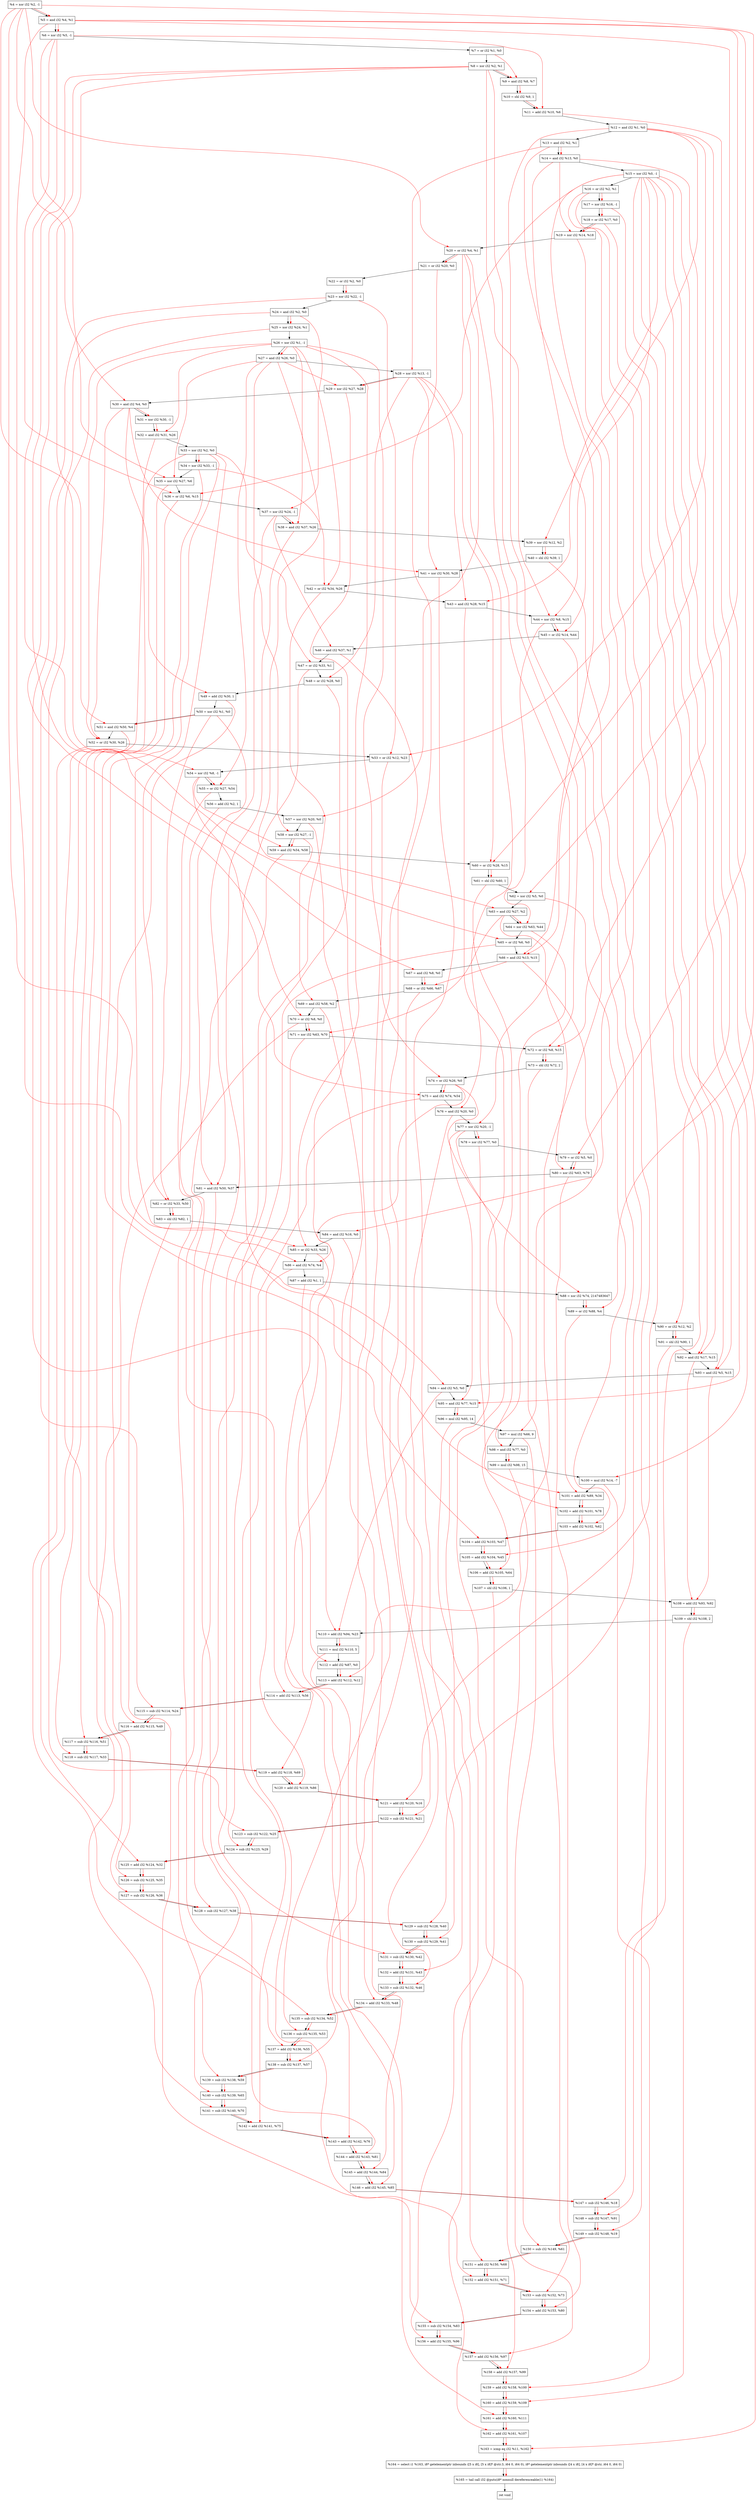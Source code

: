 digraph "DFG for'crackme' function" {
	Node0x21d6730[shape=record, label="  %4 = xor i32 %2, -1"];
	Node0x21d67f0[shape=record, label="  %5 = and i32 %4, %1"];
	Node0x21d6860[shape=record, label="  %6 = xor i32 %5, -1"];
	Node0x21d68d0[shape=record, label="  %7 = or i32 %1, %0"];
	Node0x21d6940[shape=record, label="  %8 = xor i32 %2, %1"];
	Node0x21d69b0[shape=record, label="  %9 = and i32 %8, %7"];
	Node0x21d6a20[shape=record, label="  %10 = shl i32 %9, 1"];
	Node0x21d6a90[shape=record, label="  %11 = add i32 %10, %6"];
	Node0x21d6b00[shape=record, label="  %12 = and i32 %1, %0"];
	Node0x21d6b70[shape=record, label="  %13 = and i32 %2, %1"];
	Node0x21d6be0[shape=record, label="  %14 = and i32 %13, %0"];
	Node0x21d6c50[shape=record, label="  %15 = xor i32 %0, -1"];
	Node0x21d6cc0[shape=record, label="  %16 = or i32 %2, %1"];
	Node0x21d6d30[shape=record, label="  %17 = xor i32 %16, -1"];
	Node0x21d6da0[shape=record, label="  %18 = or i32 %17, %0"];
	Node0x21d6e10[shape=record, label="  %19 = xor i32 %14, %18"];
	Node0x21d6e80[shape=record, label="  %20 = or i32 %4, %1"];
	Node0x21d6ef0[shape=record, label="  %21 = or i32 %20, %0"];
	Node0x21d6f60[shape=record, label="  %22 = or i32 %2, %0"];
	Node0x21d6fd0[shape=record, label="  %23 = xor i32 %22, -1"];
	Node0x21d7040[shape=record, label="  %24 = and i32 %2, %0"];
	Node0x21d70b0[shape=record, label="  %25 = xor i32 %24, %1"];
	Node0x21d7120[shape=record, label="  %26 = xor i32 %1, -1"];
	Node0x21d7190[shape=record, label="  %27 = and i32 %26, %0"];
	Node0x21d7200[shape=record, label="  %28 = xor i32 %13, -1"];
	Node0x21d7270[shape=record, label="  %29 = xor i32 %27, %28"];
	Node0x21d72e0[shape=record, label="  %30 = and i32 %4, %0"];
	Node0x21d7350[shape=record, label="  %31 = xor i32 %30, -1"];
	Node0x21d73c0[shape=record, label="  %32 = and i32 %31, %26"];
	Node0x21d7640[shape=record, label="  %33 = xor i32 %2, %0"];
	Node0x21d76b0[shape=record, label="  %34 = xor i32 %33, -1"];
	Node0x21d7720[shape=record, label="  %35 = xor i32 %27, %6"];
	Node0x21d7790[shape=record, label="  %36 = or i32 %6, %15"];
	Node0x21d7800[shape=record, label="  %37 = xor i32 %24, -1"];
	Node0x21d7870[shape=record, label="  %38 = and i32 %37, %26"];
	Node0x21d78e0[shape=record, label="  %39 = xor i32 %12, %2"];
	Node0x21d7950[shape=record, label="  %40 = shl i32 %39, 1"];
	Node0x21d79c0[shape=record, label="  %41 = xor i32 %30, %28"];
	Node0x21d7a30[shape=record, label="  %42 = or i32 %34, %26"];
	Node0x21d7aa0[shape=record, label="  %43 = and i32 %28, %15"];
	Node0x21d7b10[shape=record, label="  %44 = xor i32 %8, %15"];
	Node0x21d7b80[shape=record, label="  %45 = or i32 %14, %44"];
	Node0x21d7bf0[shape=record, label="  %46 = and i32 %37, %1"];
	Node0x21d7c60[shape=record, label="  %47 = or i32 %33, %1"];
	Node0x21d7cd0[shape=record, label="  %48 = or i32 %28, %0"];
	Node0x21d7d40[shape=record, label="  %49 = add i32 %30, 1"];
	Node0x21d7db0[shape=record, label="  %50 = xor i32 %1, %0"];
	Node0x21d7e20[shape=record, label="  %51 = and i32 %50, %4"];
	Node0x21d7e90[shape=record, label="  %52 = or i32 %30, %26"];
	Node0x21d7f00[shape=record, label="  %53 = or i32 %12, %23"];
	Node0x21d7f70[shape=record, label="  %54 = xor i32 %8, -1"];
	Node0x21d7fe0[shape=record, label="  %55 = or i32 %27, %54"];
	Node0x21d8050[shape=record, label="  %56 = add i32 %2, 1"];
	Node0x21d80c0[shape=record, label="  %57 = xor i32 %20, %0"];
	Node0x21d8130[shape=record, label="  %58 = xor i32 %27, -1"];
	Node0x21d81a0[shape=record, label="  %59 = and i32 %54, %58"];
	Node0x21d8210[shape=record, label="  %60 = or i32 %28, %15"];
	Node0x21d8280[shape=record, label="  %61 = shl i32 %60, 1"];
	Node0x21d82f0[shape=record, label="  %62 = xor i32 %5, %0"];
	Node0x21d8360[shape=record, label="  %63 = and i32 %27, %2"];
	Node0x21d83d0[shape=record, label="  %64 = xor i32 %63, %44"];
	Node0x21d8850[shape=record, label="  %65 = or i32 %6, %0"];
	Node0x21d88c0[shape=record, label="  %66 = and i32 %13, %15"];
	Node0x21d8930[shape=record, label="  %67 = and i32 %8, %0"];
	Node0x21d89a0[shape=record, label="  %68 = or i32 %66, %67"];
	Node0x21d8a10[shape=record, label="  %69 = and i32 %58, %2"];
	Node0x21d8a80[shape=record, label="  %70 = or i32 %8, %0"];
	Node0x21d8af0[shape=record, label="  %71 = xor i32 %63, %70"];
	Node0x21d8b60[shape=record, label="  %72 = or i32 %8, %15"];
	Node0x21d8c00[shape=record, label="  %73 = shl i32 %72, 2"];
	Node0x21d8c70[shape=record, label="  %74 = or i32 %26, %0"];
	Node0x21d8ce0[shape=record, label="  %75 = and i32 %74, %54"];
	Node0x21d8d50[shape=record, label="  %76 = and i32 %20, %0"];
	Node0x21d8dc0[shape=record, label="  %77 = xor i32 %20, -1"];
	Node0x21d8e30[shape=record, label="  %78 = xor i32 %77, %0"];
	Node0x21d8ea0[shape=record, label="  %79 = or i32 %5, %0"];
	Node0x21d8f10[shape=record, label="  %80 = xor i32 %63, %79"];
	Node0x21d8f80[shape=record, label="  %81 = and i32 %50, %37"];
	Node0x21d8ff0[shape=record, label="  %82 = or i32 %33, %50"];
	Node0x21d9060[shape=record, label="  %83 = shl i32 %82, 1"];
	Node0x21d90d0[shape=record, label="  %84 = and i32 %16, %0"];
	Node0x21d9140[shape=record, label="  %85 = or i32 %33, %26"];
	Node0x21d91b0[shape=record, label="  %86 = and i32 %74, %4"];
	Node0x21d9220[shape=record, label="  %87 = add i32 %1, 1"];
	Node0x21d92c0[shape=record, label="  %88 = xor i32 %74, 2147483647"];
	Node0x21d9330[shape=record, label="  %89 = or i32 %88, %4"];
	Node0x21d93a0[shape=record, label="  %90 = or i32 %12, %2"];
	Node0x21d9410[shape=record, label="  %91 = shl i32 %90, 1"];
	Node0x21d9480[shape=record, label="  %92 = and i32 %17, %15"];
	Node0x21d94f0[shape=record, label="  %93 = and i32 %5, %15"];
	Node0x21d9560[shape=record, label="  %94 = and i32 %5, %0"];
	Node0x21d95d0[shape=record, label="  %95 = and i32 %77, %15"];
	Node0x21d9670[shape=record, label="  %96 = mul i32 %95, 14"];
	Node0x21d9710[shape=record, label="  %97 = mul i32 %66, 9"];
	Node0x21d9780[shape=record, label="  %98 = and i32 %77, %0"];
	Node0x21d9820[shape=record, label="  %99 = mul i32 %98, 15"];
	Node0x21d98c0[shape=record, label="  %100 = mul i32 %14, -7"];
	Node0x21d9930[shape=record, label="  %101 = add i32 %89, %34"];
	Node0x21d99a0[shape=record, label="  %102 = add i32 %101, %78"];
	Node0x21d9a10[shape=record, label="  %103 = add i32 %102, %62"];
	Node0x21d9a80[shape=record, label="  %104 = add i32 %103, %47"];
	Node0x21d9af0[shape=record, label="  %105 = add i32 %104, %45"];
	Node0x21d9b60[shape=record, label="  %106 = add i32 %105, %64"];
	Node0x21d9bd0[shape=record, label="  %107 = shl i32 %106, 1"];
	Node0x21d9c40[shape=record, label="  %108 = add i32 %93, %92"];
	Node0x21d9cb0[shape=record, label="  %109 = shl i32 %108, 2"];
	Node0x21d9d20[shape=record, label="  %110 = add i32 %94, %23"];
	Node0x21d9dc0[shape=record, label="  %111 = mul i32 %110, 5"];
	Node0x21d9e30[shape=record, label="  %112 = add i32 %87, %0"];
	Node0x21d9ea0[shape=record, label="  %113 = add i32 %112, %12"];
	Node0x21d9f10[shape=record, label="  %114 = add i32 %113, %56"];
	Node0x21d9f80[shape=record, label="  %115 = sub i32 %114, %24"];
	Node0x21d9ff0[shape=record, label="  %116 = add i32 %115, %49"];
	Node0x21da060[shape=record, label="  %117 = sub i32 %116, %51"];
	Node0x21da0d0[shape=record, label="  %118 = sub i32 %117, %33"];
	Node0x21da140[shape=record, label="  %119 = add i32 %118, %69"];
	Node0x21da1b0[shape=record, label="  %120 = add i32 %119, %86"];
	Node0x21da220[shape=record, label="  %121 = add i32 %120, %16"];
	Node0x21da290[shape=record, label="  %122 = sub i32 %121, %21"];
	Node0x21da300[shape=record, label="  %123 = sub i32 %122, %25"];
	Node0x21da370[shape=record, label="  %124 = sub i32 %123, %29"];
	Node0x21da3e0[shape=record, label="  %125 = add i32 %124, %32"];
	Node0x21da450[shape=record, label="  %126 = sub i32 %125, %35"];
	Node0x21da4c0[shape=record, label="  %127 = sub i32 %126, %36"];
	Node0x21da530[shape=record, label="  %128 = sub i32 %127, %38"];
	Node0x21dadb0[shape=record, label="  %129 = sub i32 %128, %40"];
	Node0x21dae20[shape=record, label="  %130 = sub i32 %129, %41"];
	Node0x21dae90[shape=record, label="  %131 = sub i32 %130, %42"];
	Node0x21daf00[shape=record, label="  %132 = add i32 %131, %43"];
	Node0x21daf70[shape=record, label="  %133 = sub i32 %132, %46"];
	Node0x21dafe0[shape=record, label="  %134 = add i32 %133, %48"];
	Node0x21db050[shape=record, label="  %135 = sub i32 %134, %52"];
	Node0x21db0c0[shape=record, label="  %136 = sub i32 %135, %53"];
	Node0x21db130[shape=record, label="  %137 = add i32 %136, %55"];
	Node0x21db1a0[shape=record, label="  %138 = sub i32 %137, %57"];
	Node0x21db210[shape=record, label="  %139 = sub i32 %138, %59"];
	Node0x21db280[shape=record, label="  %140 = sub i32 %139, %65"];
	Node0x21db2f0[shape=record, label="  %141 = sub i32 %140, %70"];
	Node0x21db360[shape=record, label="  %142 = add i32 %141, %75"];
	Node0x21db3d0[shape=record, label="  %143 = add i32 %142, %76"];
	Node0x21db440[shape=record, label="  %144 = add i32 %143, %81"];
	Node0x21db4b0[shape=record, label="  %145 = add i32 %144, %84"];
	Node0x21db520[shape=record, label="  %146 = add i32 %145, %85"];
	Node0x21db590[shape=record, label="  %147 = sub i32 %146, %18"];
	Node0x21db600[shape=record, label="  %148 = sub i32 %147, %91"];
	Node0x21db670[shape=record, label="  %149 = sub i32 %148, %19"];
	Node0x21db6e0[shape=record, label="  %150 = sub i32 %149, %61"];
	Node0x21db750[shape=record, label="  %151 = add i32 %150, %68"];
	Node0x21db7c0[shape=record, label="  %152 = add i32 %151, %71"];
	Node0x21db830[shape=record, label="  %153 = sub i32 %152, %73"];
	Node0x21db8a0[shape=record, label="  %154 = add i32 %153, %80"];
	Node0x21db910[shape=record, label="  %155 = sub i32 %154, %83"];
	Node0x21db980[shape=record, label="  %156 = add i32 %155, %96"];
	Node0x21db9f0[shape=record, label="  %157 = add i32 %156, %97"];
	Node0x21dba60[shape=record, label="  %158 = add i32 %157, %99"];
	Node0x21dbad0[shape=record, label="  %159 = add i32 %158, %100"];
	Node0x21dbb40[shape=record, label="  %160 = add i32 %159, %109"];
	Node0x21dbbb0[shape=record, label="  %161 = add i32 %160, %111"];
	Node0x21dbc20[shape=record, label="  %162 = add i32 %161, %107"];
	Node0x21dbc90[shape=record, label="  %163 = icmp eq i32 %11, %162"];
	Node0x2176268[shape=record, label="  %164 = select i1 %163, i8* getelementptr inbounds ([5 x i8], [5 x i8]* @str.3, i64 0, i64 0), i8* getelementptr inbounds ([4 x i8], [4 x i8]* @str, i64 0, i64 0)"];
	Node0x21dbf20[shape=record, label="  %165 = tail call i32 @puts(i8* nonnull dereferenceable(1) %164)"];
	Node0x21dbf70[shape=record, label="  ret void"];
	Node0x21d6730 -> Node0x21d67f0;
	Node0x21d67f0 -> Node0x21d6860;
	Node0x21d6860 -> Node0x21d68d0;
	Node0x21d68d0 -> Node0x21d6940;
	Node0x21d6940 -> Node0x21d69b0;
	Node0x21d69b0 -> Node0x21d6a20;
	Node0x21d6a20 -> Node0x21d6a90;
	Node0x21d6a90 -> Node0x21d6b00;
	Node0x21d6b00 -> Node0x21d6b70;
	Node0x21d6b70 -> Node0x21d6be0;
	Node0x21d6be0 -> Node0x21d6c50;
	Node0x21d6c50 -> Node0x21d6cc0;
	Node0x21d6cc0 -> Node0x21d6d30;
	Node0x21d6d30 -> Node0x21d6da0;
	Node0x21d6da0 -> Node0x21d6e10;
	Node0x21d6e10 -> Node0x21d6e80;
	Node0x21d6e80 -> Node0x21d6ef0;
	Node0x21d6ef0 -> Node0x21d6f60;
	Node0x21d6f60 -> Node0x21d6fd0;
	Node0x21d6fd0 -> Node0x21d7040;
	Node0x21d7040 -> Node0x21d70b0;
	Node0x21d70b0 -> Node0x21d7120;
	Node0x21d7120 -> Node0x21d7190;
	Node0x21d7190 -> Node0x21d7200;
	Node0x21d7200 -> Node0x21d7270;
	Node0x21d7270 -> Node0x21d72e0;
	Node0x21d72e0 -> Node0x21d7350;
	Node0x21d7350 -> Node0x21d73c0;
	Node0x21d73c0 -> Node0x21d7640;
	Node0x21d7640 -> Node0x21d76b0;
	Node0x21d76b0 -> Node0x21d7720;
	Node0x21d7720 -> Node0x21d7790;
	Node0x21d7790 -> Node0x21d7800;
	Node0x21d7800 -> Node0x21d7870;
	Node0x21d7870 -> Node0x21d78e0;
	Node0x21d78e0 -> Node0x21d7950;
	Node0x21d7950 -> Node0x21d79c0;
	Node0x21d79c0 -> Node0x21d7a30;
	Node0x21d7a30 -> Node0x21d7aa0;
	Node0x21d7aa0 -> Node0x21d7b10;
	Node0x21d7b10 -> Node0x21d7b80;
	Node0x21d7b80 -> Node0x21d7bf0;
	Node0x21d7bf0 -> Node0x21d7c60;
	Node0x21d7c60 -> Node0x21d7cd0;
	Node0x21d7cd0 -> Node0x21d7d40;
	Node0x21d7d40 -> Node0x21d7db0;
	Node0x21d7db0 -> Node0x21d7e20;
	Node0x21d7e20 -> Node0x21d7e90;
	Node0x21d7e90 -> Node0x21d7f00;
	Node0x21d7f00 -> Node0x21d7f70;
	Node0x21d7f70 -> Node0x21d7fe0;
	Node0x21d7fe0 -> Node0x21d8050;
	Node0x21d8050 -> Node0x21d80c0;
	Node0x21d80c0 -> Node0x21d8130;
	Node0x21d8130 -> Node0x21d81a0;
	Node0x21d81a0 -> Node0x21d8210;
	Node0x21d8210 -> Node0x21d8280;
	Node0x21d8280 -> Node0x21d82f0;
	Node0x21d82f0 -> Node0x21d8360;
	Node0x21d8360 -> Node0x21d83d0;
	Node0x21d83d0 -> Node0x21d8850;
	Node0x21d8850 -> Node0x21d88c0;
	Node0x21d88c0 -> Node0x21d8930;
	Node0x21d8930 -> Node0x21d89a0;
	Node0x21d89a0 -> Node0x21d8a10;
	Node0x21d8a10 -> Node0x21d8a80;
	Node0x21d8a80 -> Node0x21d8af0;
	Node0x21d8af0 -> Node0x21d8b60;
	Node0x21d8b60 -> Node0x21d8c00;
	Node0x21d8c00 -> Node0x21d8c70;
	Node0x21d8c70 -> Node0x21d8ce0;
	Node0x21d8ce0 -> Node0x21d8d50;
	Node0x21d8d50 -> Node0x21d8dc0;
	Node0x21d8dc0 -> Node0x21d8e30;
	Node0x21d8e30 -> Node0x21d8ea0;
	Node0x21d8ea0 -> Node0x21d8f10;
	Node0x21d8f10 -> Node0x21d8f80;
	Node0x21d8f80 -> Node0x21d8ff0;
	Node0x21d8ff0 -> Node0x21d9060;
	Node0x21d9060 -> Node0x21d90d0;
	Node0x21d90d0 -> Node0x21d9140;
	Node0x21d9140 -> Node0x21d91b0;
	Node0x21d91b0 -> Node0x21d9220;
	Node0x21d9220 -> Node0x21d92c0;
	Node0x21d92c0 -> Node0x21d9330;
	Node0x21d9330 -> Node0x21d93a0;
	Node0x21d93a0 -> Node0x21d9410;
	Node0x21d9410 -> Node0x21d9480;
	Node0x21d9480 -> Node0x21d94f0;
	Node0x21d94f0 -> Node0x21d9560;
	Node0x21d9560 -> Node0x21d95d0;
	Node0x21d95d0 -> Node0x21d9670;
	Node0x21d9670 -> Node0x21d9710;
	Node0x21d9710 -> Node0x21d9780;
	Node0x21d9780 -> Node0x21d9820;
	Node0x21d9820 -> Node0x21d98c0;
	Node0x21d98c0 -> Node0x21d9930;
	Node0x21d9930 -> Node0x21d99a0;
	Node0x21d99a0 -> Node0x21d9a10;
	Node0x21d9a10 -> Node0x21d9a80;
	Node0x21d9a80 -> Node0x21d9af0;
	Node0x21d9af0 -> Node0x21d9b60;
	Node0x21d9b60 -> Node0x21d9bd0;
	Node0x21d9bd0 -> Node0x21d9c40;
	Node0x21d9c40 -> Node0x21d9cb0;
	Node0x21d9cb0 -> Node0x21d9d20;
	Node0x21d9d20 -> Node0x21d9dc0;
	Node0x21d9dc0 -> Node0x21d9e30;
	Node0x21d9e30 -> Node0x21d9ea0;
	Node0x21d9ea0 -> Node0x21d9f10;
	Node0x21d9f10 -> Node0x21d9f80;
	Node0x21d9f80 -> Node0x21d9ff0;
	Node0x21d9ff0 -> Node0x21da060;
	Node0x21da060 -> Node0x21da0d0;
	Node0x21da0d0 -> Node0x21da140;
	Node0x21da140 -> Node0x21da1b0;
	Node0x21da1b0 -> Node0x21da220;
	Node0x21da220 -> Node0x21da290;
	Node0x21da290 -> Node0x21da300;
	Node0x21da300 -> Node0x21da370;
	Node0x21da370 -> Node0x21da3e0;
	Node0x21da3e0 -> Node0x21da450;
	Node0x21da450 -> Node0x21da4c0;
	Node0x21da4c0 -> Node0x21da530;
	Node0x21da530 -> Node0x21dadb0;
	Node0x21dadb0 -> Node0x21dae20;
	Node0x21dae20 -> Node0x21dae90;
	Node0x21dae90 -> Node0x21daf00;
	Node0x21daf00 -> Node0x21daf70;
	Node0x21daf70 -> Node0x21dafe0;
	Node0x21dafe0 -> Node0x21db050;
	Node0x21db050 -> Node0x21db0c0;
	Node0x21db0c0 -> Node0x21db130;
	Node0x21db130 -> Node0x21db1a0;
	Node0x21db1a0 -> Node0x21db210;
	Node0x21db210 -> Node0x21db280;
	Node0x21db280 -> Node0x21db2f0;
	Node0x21db2f0 -> Node0x21db360;
	Node0x21db360 -> Node0x21db3d0;
	Node0x21db3d0 -> Node0x21db440;
	Node0x21db440 -> Node0x21db4b0;
	Node0x21db4b0 -> Node0x21db520;
	Node0x21db520 -> Node0x21db590;
	Node0x21db590 -> Node0x21db600;
	Node0x21db600 -> Node0x21db670;
	Node0x21db670 -> Node0x21db6e0;
	Node0x21db6e0 -> Node0x21db750;
	Node0x21db750 -> Node0x21db7c0;
	Node0x21db7c0 -> Node0x21db830;
	Node0x21db830 -> Node0x21db8a0;
	Node0x21db8a0 -> Node0x21db910;
	Node0x21db910 -> Node0x21db980;
	Node0x21db980 -> Node0x21db9f0;
	Node0x21db9f0 -> Node0x21dba60;
	Node0x21dba60 -> Node0x21dbad0;
	Node0x21dbad0 -> Node0x21dbb40;
	Node0x21dbb40 -> Node0x21dbbb0;
	Node0x21dbbb0 -> Node0x21dbc20;
	Node0x21dbc20 -> Node0x21dbc90;
	Node0x21dbc90 -> Node0x2176268;
	Node0x2176268 -> Node0x21dbf20;
	Node0x21dbf20 -> Node0x21dbf70;
edge [color=red]
	Node0x21d6730 -> Node0x21d67f0;
	Node0x21d67f0 -> Node0x21d6860;
	Node0x21d6940 -> Node0x21d69b0;
	Node0x21d68d0 -> Node0x21d69b0;
	Node0x21d69b0 -> Node0x21d6a20;
	Node0x21d6a20 -> Node0x21d6a90;
	Node0x21d6860 -> Node0x21d6a90;
	Node0x21d6b70 -> Node0x21d6be0;
	Node0x21d6cc0 -> Node0x21d6d30;
	Node0x21d6d30 -> Node0x21d6da0;
	Node0x21d6be0 -> Node0x21d6e10;
	Node0x21d6da0 -> Node0x21d6e10;
	Node0x21d6730 -> Node0x21d6e80;
	Node0x21d6e80 -> Node0x21d6ef0;
	Node0x21d6f60 -> Node0x21d6fd0;
	Node0x21d7040 -> Node0x21d70b0;
	Node0x21d7120 -> Node0x21d7190;
	Node0x21d6b70 -> Node0x21d7200;
	Node0x21d7190 -> Node0x21d7270;
	Node0x21d7200 -> Node0x21d7270;
	Node0x21d6730 -> Node0x21d72e0;
	Node0x21d72e0 -> Node0x21d7350;
	Node0x21d7350 -> Node0x21d73c0;
	Node0x21d7120 -> Node0x21d73c0;
	Node0x21d7640 -> Node0x21d76b0;
	Node0x21d7190 -> Node0x21d7720;
	Node0x21d6860 -> Node0x21d7720;
	Node0x21d6860 -> Node0x21d7790;
	Node0x21d6c50 -> Node0x21d7790;
	Node0x21d7040 -> Node0x21d7800;
	Node0x21d7800 -> Node0x21d7870;
	Node0x21d7120 -> Node0x21d7870;
	Node0x21d6b00 -> Node0x21d78e0;
	Node0x21d78e0 -> Node0x21d7950;
	Node0x21d72e0 -> Node0x21d79c0;
	Node0x21d7200 -> Node0x21d79c0;
	Node0x21d76b0 -> Node0x21d7a30;
	Node0x21d7120 -> Node0x21d7a30;
	Node0x21d7200 -> Node0x21d7aa0;
	Node0x21d6c50 -> Node0x21d7aa0;
	Node0x21d6940 -> Node0x21d7b10;
	Node0x21d6c50 -> Node0x21d7b10;
	Node0x21d6be0 -> Node0x21d7b80;
	Node0x21d7b10 -> Node0x21d7b80;
	Node0x21d7800 -> Node0x21d7bf0;
	Node0x21d7640 -> Node0x21d7c60;
	Node0x21d7200 -> Node0x21d7cd0;
	Node0x21d72e0 -> Node0x21d7d40;
	Node0x21d7db0 -> Node0x21d7e20;
	Node0x21d6730 -> Node0x21d7e20;
	Node0x21d72e0 -> Node0x21d7e90;
	Node0x21d7120 -> Node0x21d7e90;
	Node0x21d6b00 -> Node0x21d7f00;
	Node0x21d6fd0 -> Node0x21d7f00;
	Node0x21d6940 -> Node0x21d7f70;
	Node0x21d7190 -> Node0x21d7fe0;
	Node0x21d7f70 -> Node0x21d7fe0;
	Node0x21d6e80 -> Node0x21d80c0;
	Node0x21d7190 -> Node0x21d8130;
	Node0x21d7f70 -> Node0x21d81a0;
	Node0x21d8130 -> Node0x21d81a0;
	Node0x21d7200 -> Node0x21d8210;
	Node0x21d6c50 -> Node0x21d8210;
	Node0x21d8210 -> Node0x21d8280;
	Node0x21d67f0 -> Node0x21d82f0;
	Node0x21d7190 -> Node0x21d8360;
	Node0x21d8360 -> Node0x21d83d0;
	Node0x21d7b10 -> Node0x21d83d0;
	Node0x21d6860 -> Node0x21d8850;
	Node0x21d6b70 -> Node0x21d88c0;
	Node0x21d6c50 -> Node0x21d88c0;
	Node0x21d6940 -> Node0x21d8930;
	Node0x21d88c0 -> Node0x21d89a0;
	Node0x21d8930 -> Node0x21d89a0;
	Node0x21d8130 -> Node0x21d8a10;
	Node0x21d6940 -> Node0x21d8a80;
	Node0x21d8360 -> Node0x21d8af0;
	Node0x21d8a80 -> Node0x21d8af0;
	Node0x21d6940 -> Node0x21d8b60;
	Node0x21d6c50 -> Node0x21d8b60;
	Node0x21d8b60 -> Node0x21d8c00;
	Node0x21d7120 -> Node0x21d8c70;
	Node0x21d8c70 -> Node0x21d8ce0;
	Node0x21d7f70 -> Node0x21d8ce0;
	Node0x21d6e80 -> Node0x21d8d50;
	Node0x21d6e80 -> Node0x21d8dc0;
	Node0x21d8dc0 -> Node0x21d8e30;
	Node0x21d67f0 -> Node0x21d8ea0;
	Node0x21d8360 -> Node0x21d8f10;
	Node0x21d8ea0 -> Node0x21d8f10;
	Node0x21d7db0 -> Node0x21d8f80;
	Node0x21d7800 -> Node0x21d8f80;
	Node0x21d7640 -> Node0x21d8ff0;
	Node0x21d7db0 -> Node0x21d8ff0;
	Node0x21d8ff0 -> Node0x21d9060;
	Node0x21d6cc0 -> Node0x21d90d0;
	Node0x21d7640 -> Node0x21d9140;
	Node0x21d7120 -> Node0x21d9140;
	Node0x21d8c70 -> Node0x21d91b0;
	Node0x21d6730 -> Node0x21d91b0;
	Node0x21d8c70 -> Node0x21d92c0;
	Node0x21d92c0 -> Node0x21d9330;
	Node0x21d6730 -> Node0x21d9330;
	Node0x21d6b00 -> Node0x21d93a0;
	Node0x21d93a0 -> Node0x21d9410;
	Node0x21d6d30 -> Node0x21d9480;
	Node0x21d6c50 -> Node0x21d9480;
	Node0x21d67f0 -> Node0x21d94f0;
	Node0x21d6c50 -> Node0x21d94f0;
	Node0x21d67f0 -> Node0x21d9560;
	Node0x21d8dc0 -> Node0x21d95d0;
	Node0x21d6c50 -> Node0x21d95d0;
	Node0x21d95d0 -> Node0x21d9670;
	Node0x21d88c0 -> Node0x21d9710;
	Node0x21d8dc0 -> Node0x21d9780;
	Node0x21d9780 -> Node0x21d9820;
	Node0x21d6be0 -> Node0x21d98c0;
	Node0x21d9330 -> Node0x21d9930;
	Node0x21d76b0 -> Node0x21d9930;
	Node0x21d9930 -> Node0x21d99a0;
	Node0x21d8e30 -> Node0x21d99a0;
	Node0x21d99a0 -> Node0x21d9a10;
	Node0x21d82f0 -> Node0x21d9a10;
	Node0x21d9a10 -> Node0x21d9a80;
	Node0x21d7c60 -> Node0x21d9a80;
	Node0x21d9a80 -> Node0x21d9af0;
	Node0x21d7b80 -> Node0x21d9af0;
	Node0x21d9af0 -> Node0x21d9b60;
	Node0x21d83d0 -> Node0x21d9b60;
	Node0x21d9b60 -> Node0x21d9bd0;
	Node0x21d94f0 -> Node0x21d9c40;
	Node0x21d9480 -> Node0x21d9c40;
	Node0x21d9c40 -> Node0x21d9cb0;
	Node0x21d9560 -> Node0x21d9d20;
	Node0x21d6fd0 -> Node0x21d9d20;
	Node0x21d9d20 -> Node0x21d9dc0;
	Node0x21d9220 -> Node0x21d9e30;
	Node0x21d9e30 -> Node0x21d9ea0;
	Node0x21d6b00 -> Node0x21d9ea0;
	Node0x21d9ea0 -> Node0x21d9f10;
	Node0x21d8050 -> Node0x21d9f10;
	Node0x21d9f10 -> Node0x21d9f80;
	Node0x21d7040 -> Node0x21d9f80;
	Node0x21d9f80 -> Node0x21d9ff0;
	Node0x21d7d40 -> Node0x21d9ff0;
	Node0x21d9ff0 -> Node0x21da060;
	Node0x21d7e20 -> Node0x21da060;
	Node0x21da060 -> Node0x21da0d0;
	Node0x21d7640 -> Node0x21da0d0;
	Node0x21da0d0 -> Node0x21da140;
	Node0x21d8a10 -> Node0x21da140;
	Node0x21da140 -> Node0x21da1b0;
	Node0x21d91b0 -> Node0x21da1b0;
	Node0x21da1b0 -> Node0x21da220;
	Node0x21d6cc0 -> Node0x21da220;
	Node0x21da220 -> Node0x21da290;
	Node0x21d6ef0 -> Node0x21da290;
	Node0x21da290 -> Node0x21da300;
	Node0x21d70b0 -> Node0x21da300;
	Node0x21da300 -> Node0x21da370;
	Node0x21d7270 -> Node0x21da370;
	Node0x21da370 -> Node0x21da3e0;
	Node0x21d73c0 -> Node0x21da3e0;
	Node0x21da3e0 -> Node0x21da450;
	Node0x21d7720 -> Node0x21da450;
	Node0x21da450 -> Node0x21da4c0;
	Node0x21d7790 -> Node0x21da4c0;
	Node0x21da4c0 -> Node0x21da530;
	Node0x21d7870 -> Node0x21da530;
	Node0x21da530 -> Node0x21dadb0;
	Node0x21d7950 -> Node0x21dadb0;
	Node0x21dadb0 -> Node0x21dae20;
	Node0x21d79c0 -> Node0x21dae20;
	Node0x21dae20 -> Node0x21dae90;
	Node0x21d7a30 -> Node0x21dae90;
	Node0x21dae90 -> Node0x21daf00;
	Node0x21d7aa0 -> Node0x21daf00;
	Node0x21daf00 -> Node0x21daf70;
	Node0x21d7bf0 -> Node0x21daf70;
	Node0x21daf70 -> Node0x21dafe0;
	Node0x21d7cd0 -> Node0x21dafe0;
	Node0x21dafe0 -> Node0x21db050;
	Node0x21d7e90 -> Node0x21db050;
	Node0x21db050 -> Node0x21db0c0;
	Node0x21d7f00 -> Node0x21db0c0;
	Node0x21db0c0 -> Node0x21db130;
	Node0x21d7fe0 -> Node0x21db130;
	Node0x21db130 -> Node0x21db1a0;
	Node0x21d80c0 -> Node0x21db1a0;
	Node0x21db1a0 -> Node0x21db210;
	Node0x21d81a0 -> Node0x21db210;
	Node0x21db210 -> Node0x21db280;
	Node0x21d8850 -> Node0x21db280;
	Node0x21db280 -> Node0x21db2f0;
	Node0x21d8a80 -> Node0x21db2f0;
	Node0x21db2f0 -> Node0x21db360;
	Node0x21d8ce0 -> Node0x21db360;
	Node0x21db360 -> Node0x21db3d0;
	Node0x21d8d50 -> Node0x21db3d0;
	Node0x21db3d0 -> Node0x21db440;
	Node0x21d8f80 -> Node0x21db440;
	Node0x21db440 -> Node0x21db4b0;
	Node0x21d90d0 -> Node0x21db4b0;
	Node0x21db4b0 -> Node0x21db520;
	Node0x21d9140 -> Node0x21db520;
	Node0x21db520 -> Node0x21db590;
	Node0x21d6da0 -> Node0x21db590;
	Node0x21db590 -> Node0x21db600;
	Node0x21d9410 -> Node0x21db600;
	Node0x21db600 -> Node0x21db670;
	Node0x21d6e10 -> Node0x21db670;
	Node0x21db670 -> Node0x21db6e0;
	Node0x21d8280 -> Node0x21db6e0;
	Node0x21db6e0 -> Node0x21db750;
	Node0x21d89a0 -> Node0x21db750;
	Node0x21db750 -> Node0x21db7c0;
	Node0x21d8af0 -> Node0x21db7c0;
	Node0x21db7c0 -> Node0x21db830;
	Node0x21d8c00 -> Node0x21db830;
	Node0x21db830 -> Node0x21db8a0;
	Node0x21d8f10 -> Node0x21db8a0;
	Node0x21db8a0 -> Node0x21db910;
	Node0x21d9060 -> Node0x21db910;
	Node0x21db910 -> Node0x21db980;
	Node0x21d9670 -> Node0x21db980;
	Node0x21db980 -> Node0x21db9f0;
	Node0x21d9710 -> Node0x21db9f0;
	Node0x21db9f0 -> Node0x21dba60;
	Node0x21d9820 -> Node0x21dba60;
	Node0x21dba60 -> Node0x21dbad0;
	Node0x21d98c0 -> Node0x21dbad0;
	Node0x21dbad0 -> Node0x21dbb40;
	Node0x21d9cb0 -> Node0x21dbb40;
	Node0x21dbb40 -> Node0x21dbbb0;
	Node0x21d9dc0 -> Node0x21dbbb0;
	Node0x21dbbb0 -> Node0x21dbc20;
	Node0x21d9bd0 -> Node0x21dbc20;
	Node0x21d6a90 -> Node0x21dbc90;
	Node0x21dbc20 -> Node0x21dbc90;
	Node0x21dbc90 -> Node0x2176268;
	Node0x2176268 -> Node0x21dbf20;
}
